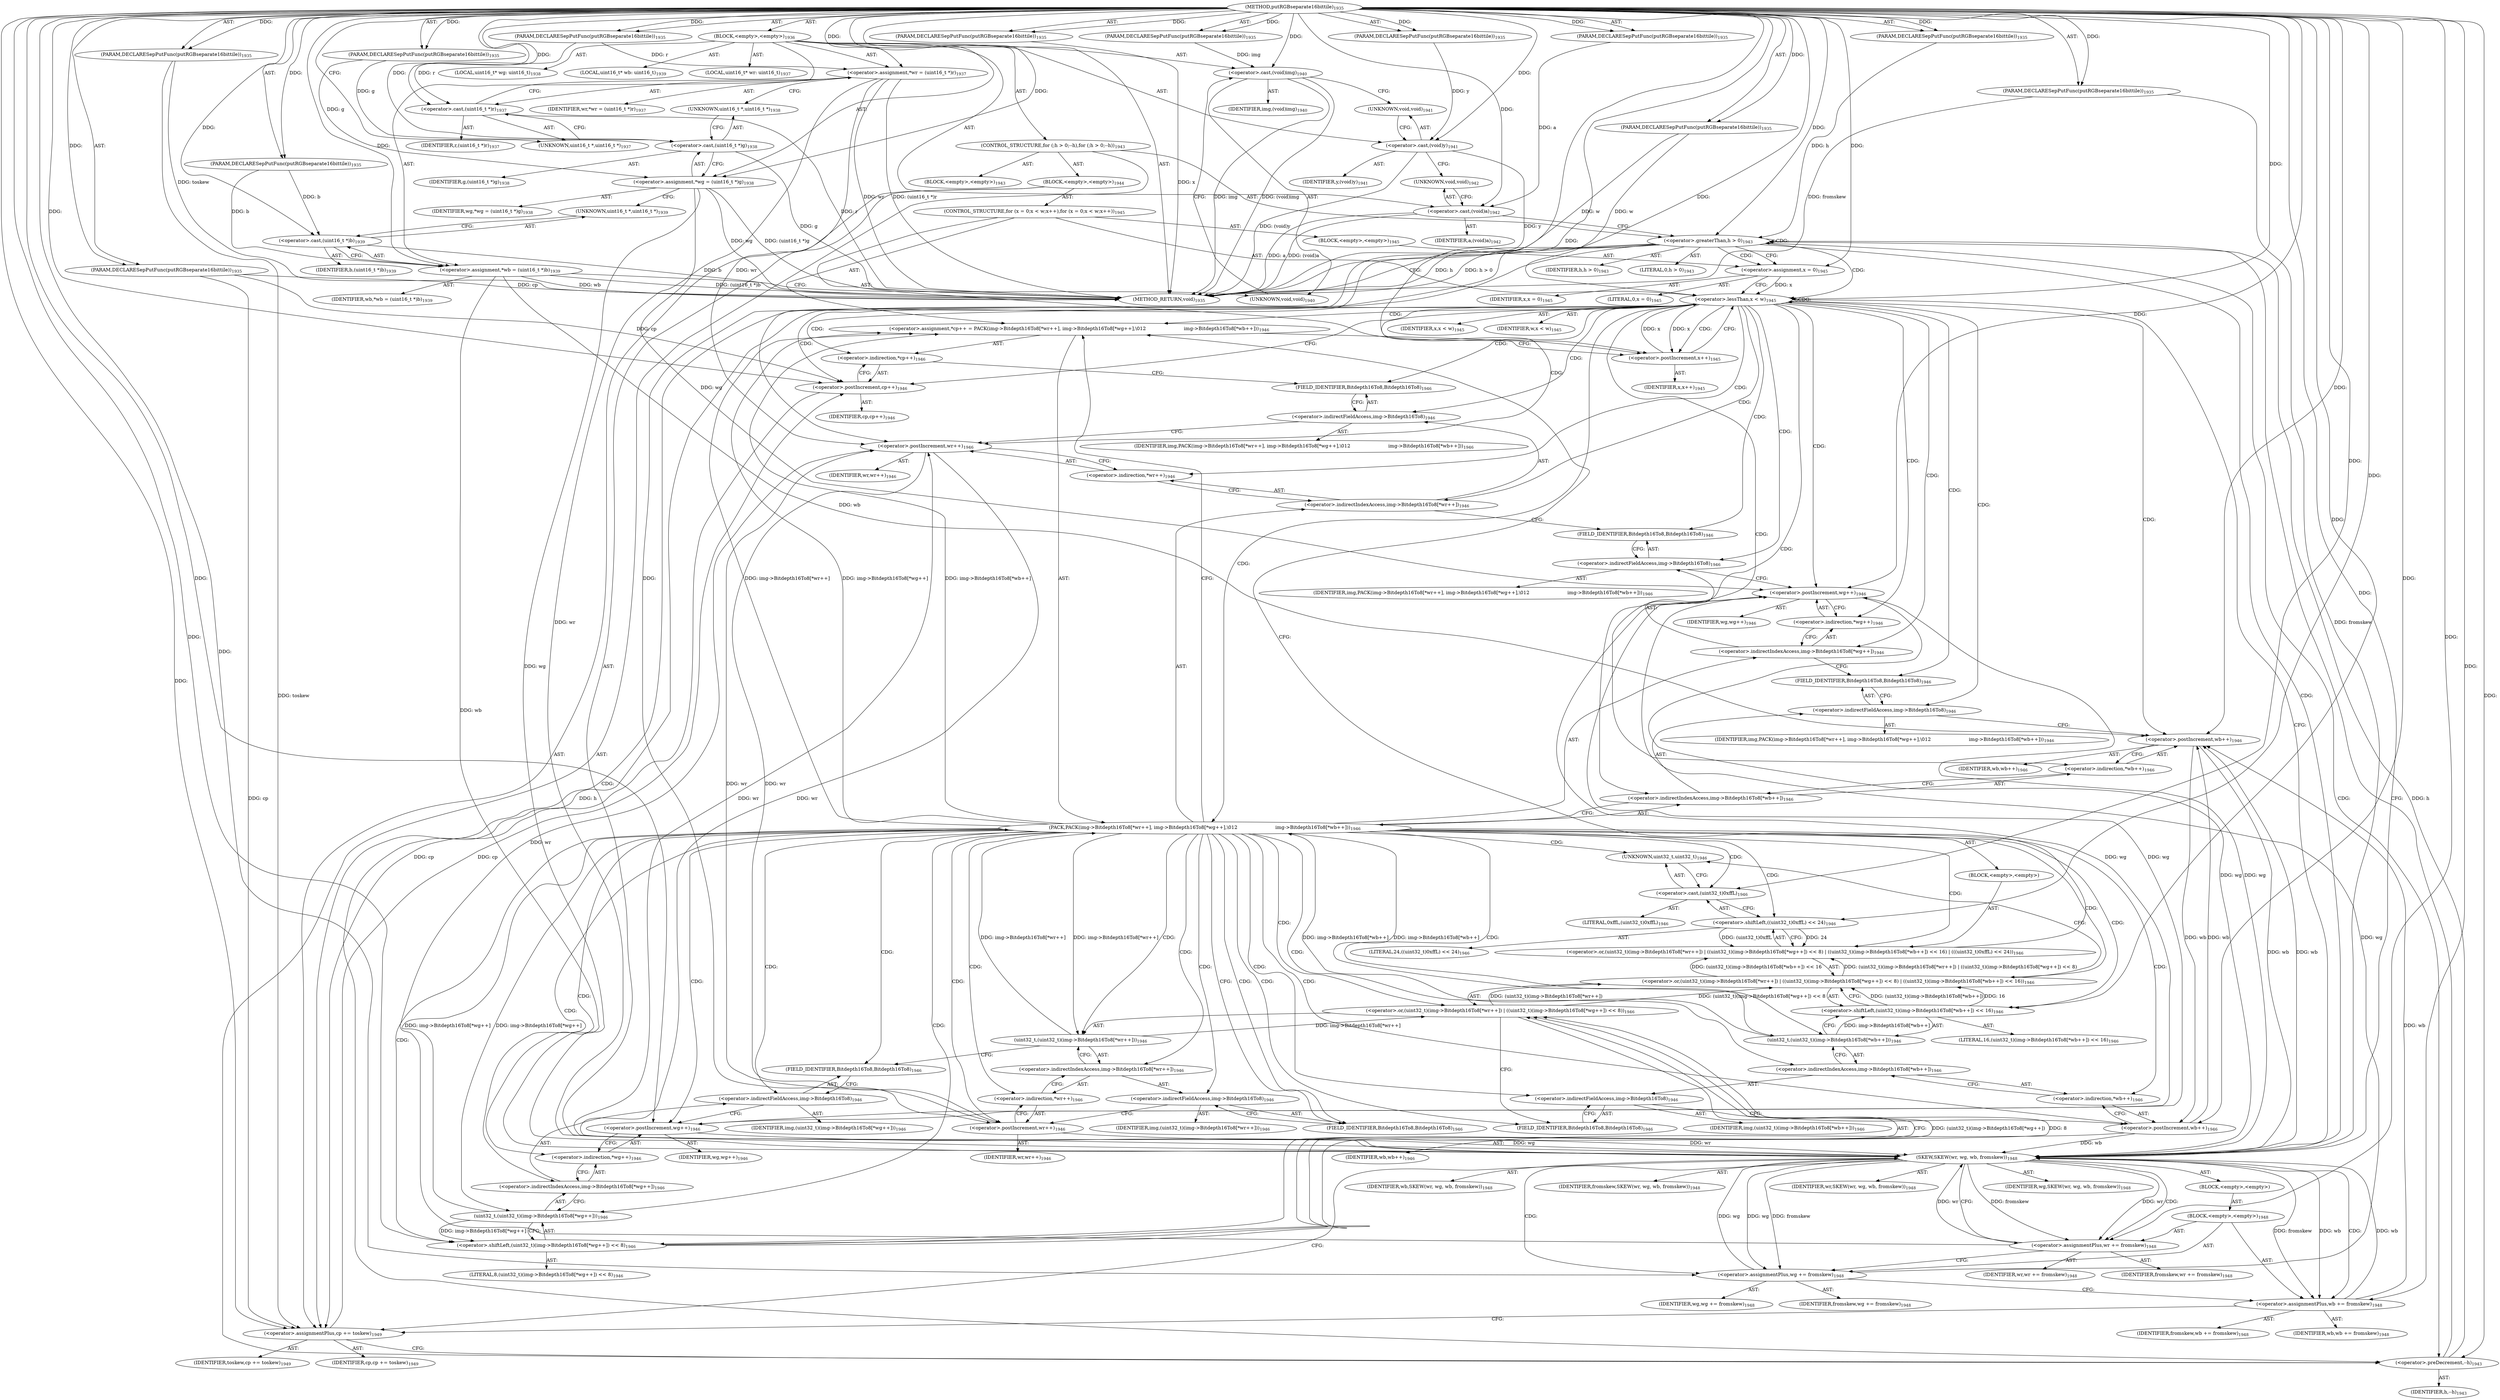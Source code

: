 digraph "putRGBseparate16bittile" {  
"54640" [label = <(METHOD,putRGBseparate16bittile)<SUB>1935</SUB>> ]
"54641" [label = <(PARAM,DECLARESepPutFunc(putRGBseparate16bittile))<SUB>1935</SUB>> ]
"54642" [label = <(PARAM,DECLARESepPutFunc(putRGBseparate16bittile))<SUB>1935</SUB>> ]
"54643" [label = <(PARAM,DECLARESepPutFunc(putRGBseparate16bittile))<SUB>1935</SUB>> ]
"54644" [label = <(PARAM,DECLARESepPutFunc(putRGBseparate16bittile))<SUB>1935</SUB>> ]
"54645" [label = <(PARAM,DECLARESepPutFunc(putRGBseparate16bittile))<SUB>1935</SUB>> ]
"54646" [label = <(PARAM,DECLARESepPutFunc(putRGBseparate16bittile))<SUB>1935</SUB>> ]
"54647" [label = <(PARAM,DECLARESepPutFunc(putRGBseparate16bittile))<SUB>1935</SUB>> ]
"54648" [label = <(PARAM,DECLARESepPutFunc(putRGBseparate16bittile))<SUB>1935</SUB>> ]
"54649" [label = <(PARAM,DECLARESepPutFunc(putRGBseparate16bittile))<SUB>1935</SUB>> ]
"54650" [label = <(PARAM,DECLARESepPutFunc(putRGBseparate16bittile))<SUB>1935</SUB>> ]
"54651" [label = <(PARAM,DECLARESepPutFunc(putRGBseparate16bittile))<SUB>1935</SUB>> ]
"54652" [label = <(PARAM,DECLARESepPutFunc(putRGBseparate16bittile))<SUB>1935</SUB>> ]
"54653" [label = <(BLOCK,&lt;empty&gt;,&lt;empty&gt;)<SUB>1936</SUB>> ]
"54654" [label = <(LOCAL,uint16_t* wr: uint16_t)<SUB>1937</SUB>> ]
"54655" [label = <(&lt;operator&gt;.assignment,*wr = (uint16_t *)r)<SUB>1937</SUB>> ]
"54656" [label = <(IDENTIFIER,wr,*wr = (uint16_t *)r)<SUB>1937</SUB>> ]
"54657" [label = <(&lt;operator&gt;.cast,(uint16_t *)r)<SUB>1937</SUB>> ]
"54658" [label = <(UNKNOWN,uint16_t *,uint16_t *)<SUB>1937</SUB>> ]
"54659" [label = <(IDENTIFIER,r,(uint16_t *)r)<SUB>1937</SUB>> ]
"54660" [label = <(LOCAL,uint16_t* wg: uint16_t)<SUB>1938</SUB>> ]
"54661" [label = <(&lt;operator&gt;.assignment,*wg = (uint16_t *)g)<SUB>1938</SUB>> ]
"54662" [label = <(IDENTIFIER,wg,*wg = (uint16_t *)g)<SUB>1938</SUB>> ]
"54663" [label = <(&lt;operator&gt;.cast,(uint16_t *)g)<SUB>1938</SUB>> ]
"54664" [label = <(UNKNOWN,uint16_t *,uint16_t *)<SUB>1938</SUB>> ]
"54665" [label = <(IDENTIFIER,g,(uint16_t *)g)<SUB>1938</SUB>> ]
"54666" [label = <(LOCAL,uint16_t* wb: uint16_t)<SUB>1939</SUB>> ]
"54667" [label = <(&lt;operator&gt;.assignment,*wb = (uint16_t *)b)<SUB>1939</SUB>> ]
"54668" [label = <(IDENTIFIER,wb,*wb = (uint16_t *)b)<SUB>1939</SUB>> ]
"54669" [label = <(&lt;operator&gt;.cast,(uint16_t *)b)<SUB>1939</SUB>> ]
"54670" [label = <(UNKNOWN,uint16_t *,uint16_t *)<SUB>1939</SUB>> ]
"54671" [label = <(IDENTIFIER,b,(uint16_t *)b)<SUB>1939</SUB>> ]
"54672" [label = <(&lt;operator&gt;.cast,(void)img)<SUB>1940</SUB>> ]
"54673" [label = <(UNKNOWN,void,void)<SUB>1940</SUB>> ]
"54674" [label = <(IDENTIFIER,img,(void)img)<SUB>1940</SUB>> ]
"54675" [label = <(&lt;operator&gt;.cast,(void)y)<SUB>1941</SUB>> ]
"54676" [label = <(UNKNOWN,void,void)<SUB>1941</SUB>> ]
"54677" [label = <(IDENTIFIER,y,(void)y)<SUB>1941</SUB>> ]
"54678" [label = <(&lt;operator&gt;.cast,(void)a)<SUB>1942</SUB>> ]
"54679" [label = <(UNKNOWN,void,void)<SUB>1942</SUB>> ]
"54680" [label = <(IDENTIFIER,a,(void)a)<SUB>1942</SUB>> ]
"54681" [label = <(CONTROL_STRUCTURE,for (;h &gt; 0;--h),for (;h &gt; 0;--h))<SUB>1943</SUB>> ]
"54682" [label = <(BLOCK,&lt;empty&gt;,&lt;empty&gt;)<SUB>1943</SUB>> ]
"54683" [label = <(&lt;operator&gt;.greaterThan,h &gt; 0)<SUB>1943</SUB>> ]
"54684" [label = <(IDENTIFIER,h,h &gt; 0)<SUB>1943</SUB>> ]
"54685" [label = <(LITERAL,0,h &gt; 0)<SUB>1943</SUB>> ]
"54686" [label = <(&lt;operator&gt;.preDecrement,--h)<SUB>1943</SUB>> ]
"54687" [label = <(IDENTIFIER,h,--h)<SUB>1943</SUB>> ]
"54688" [label = <(BLOCK,&lt;empty&gt;,&lt;empty&gt;)<SUB>1944</SUB>> ]
"54689" [label = <(CONTROL_STRUCTURE,for (x = 0;x &lt; w;x++),for (x = 0;x &lt; w;x++))<SUB>1945</SUB>> ]
"54690" [label = <(BLOCK,&lt;empty&gt;,&lt;empty&gt;)<SUB>1945</SUB>> ]
"54691" [label = <(&lt;operator&gt;.assignment,x = 0)<SUB>1945</SUB>> ]
"54692" [label = <(IDENTIFIER,x,x = 0)<SUB>1945</SUB>> ]
"54693" [label = <(LITERAL,0,x = 0)<SUB>1945</SUB>> ]
"54694" [label = <(&lt;operator&gt;.lessThan,x &lt; w)<SUB>1945</SUB>> ]
"54695" [label = <(IDENTIFIER,x,x &lt; w)<SUB>1945</SUB>> ]
"54696" [label = <(IDENTIFIER,w,x &lt; w)<SUB>1945</SUB>> ]
"54697" [label = <(&lt;operator&gt;.postIncrement,x++)<SUB>1945</SUB>> ]
"54698" [label = <(IDENTIFIER,x,x++)<SUB>1945</SUB>> ]
"54699" [label = <(&lt;operator&gt;.assignment,*cp++ = PACK(img-&gt;Bitdepth16To8[*wr++], img-&gt;Bitdepth16To8[*wg++],\012                         img-&gt;Bitdepth16To8[*wb++]))<SUB>1946</SUB>> ]
"54700" [label = <(&lt;operator&gt;.indirection,*cp++)<SUB>1946</SUB>> ]
"54701" [label = <(&lt;operator&gt;.postIncrement,cp++)<SUB>1946</SUB>> ]
"54702" [label = <(IDENTIFIER,cp,cp++)<SUB>1946</SUB>> ]
"54703" [label = <(PACK,PACK(img-&gt;Bitdepth16To8[*wr++], img-&gt;Bitdepth16To8[*wg++],\012                         img-&gt;Bitdepth16To8[*wb++]))<SUB>1946</SUB>> ]
"54704" [label = <(&lt;operator&gt;.indirectIndexAccess,img-&gt;Bitdepth16To8[*wr++])<SUB>1946</SUB>> ]
"54705" [label = <(&lt;operator&gt;.indirectFieldAccess,img-&gt;Bitdepth16To8)<SUB>1946</SUB>> ]
"54706" [label = <(IDENTIFIER,img,PACK(img-&gt;Bitdepth16To8[*wr++], img-&gt;Bitdepth16To8[*wg++],\012                         img-&gt;Bitdepth16To8[*wb++]))<SUB>1946</SUB>> ]
"54707" [label = <(FIELD_IDENTIFIER,Bitdepth16To8,Bitdepth16To8)<SUB>1946</SUB>> ]
"54708" [label = <(&lt;operator&gt;.indirection,*wr++)<SUB>1946</SUB>> ]
"54709" [label = <(&lt;operator&gt;.postIncrement,wr++)<SUB>1946</SUB>> ]
"54710" [label = <(IDENTIFIER,wr,wr++)<SUB>1946</SUB>> ]
"54711" [label = <(&lt;operator&gt;.indirectIndexAccess,img-&gt;Bitdepth16To8[*wg++])<SUB>1946</SUB>> ]
"54712" [label = <(&lt;operator&gt;.indirectFieldAccess,img-&gt;Bitdepth16To8)<SUB>1946</SUB>> ]
"54713" [label = <(IDENTIFIER,img,PACK(img-&gt;Bitdepth16To8[*wr++], img-&gt;Bitdepth16To8[*wg++],\012                         img-&gt;Bitdepth16To8[*wb++]))<SUB>1946</SUB>> ]
"54714" [label = <(FIELD_IDENTIFIER,Bitdepth16To8,Bitdepth16To8)<SUB>1946</SUB>> ]
"54715" [label = <(&lt;operator&gt;.indirection,*wg++)<SUB>1946</SUB>> ]
"54716" [label = <(&lt;operator&gt;.postIncrement,wg++)<SUB>1946</SUB>> ]
"54717" [label = <(IDENTIFIER,wg,wg++)<SUB>1946</SUB>> ]
"54718" [label = <(&lt;operator&gt;.indirectIndexAccess,img-&gt;Bitdepth16To8[*wb++])<SUB>1946</SUB>> ]
"54719" [label = <(&lt;operator&gt;.indirectFieldAccess,img-&gt;Bitdepth16To8)<SUB>1946</SUB>> ]
"54720" [label = <(IDENTIFIER,img,PACK(img-&gt;Bitdepth16To8[*wr++], img-&gt;Bitdepth16To8[*wg++],\012                         img-&gt;Bitdepth16To8[*wb++]))<SUB>1946</SUB>> ]
"54721" [label = <(FIELD_IDENTIFIER,Bitdepth16To8,Bitdepth16To8)<SUB>1946</SUB>> ]
"54722" [label = <(&lt;operator&gt;.indirection,*wb++)<SUB>1946</SUB>> ]
"54723" [label = <(&lt;operator&gt;.postIncrement,wb++)<SUB>1946</SUB>> ]
"54724" [label = <(IDENTIFIER,wb,wb++)<SUB>1946</SUB>> ]
"54725" [label = <(BLOCK,&lt;empty&gt;,&lt;empty&gt;)> ]
"54726" [label = <(&lt;operator&gt;.or,(uint32_t)(img-&gt;Bitdepth16To8[*wr++]) | ((uint32_t)(img-&gt;Bitdepth16To8[*wg++]) &lt;&lt; 8) | ((uint32_t)(img-&gt;Bitdepth16To8[*wb++]) &lt;&lt; 16) | (((uint32_t)0xffL) &lt;&lt; 24))<SUB>1946</SUB>> ]
"54727" [label = <(&lt;operator&gt;.or,(uint32_t)(img-&gt;Bitdepth16To8[*wr++]) | ((uint32_t)(img-&gt;Bitdepth16To8[*wg++]) &lt;&lt; 8) | ((uint32_t)(img-&gt;Bitdepth16To8[*wb++]) &lt;&lt; 16))<SUB>1946</SUB>> ]
"54728" [label = <(&lt;operator&gt;.or,(uint32_t)(img-&gt;Bitdepth16To8[*wr++]) | ((uint32_t)(img-&gt;Bitdepth16To8[*wg++]) &lt;&lt; 8))<SUB>1946</SUB>> ]
"54729" [label = <(uint32_t,(uint32_t)(img-&gt;Bitdepth16To8[*wr++]))<SUB>1946</SUB>> ]
"54730" [label = <(&lt;operator&gt;.indirectIndexAccess,img-&gt;Bitdepth16To8[*wr++])<SUB>1946</SUB>> ]
"54731" [label = <(&lt;operator&gt;.indirectFieldAccess,img-&gt;Bitdepth16To8)<SUB>1946</SUB>> ]
"54732" [label = <(IDENTIFIER,img,(uint32_t)(img-&gt;Bitdepth16To8[*wr++]))<SUB>1946</SUB>> ]
"54733" [label = <(FIELD_IDENTIFIER,Bitdepth16To8,Bitdepth16To8)<SUB>1946</SUB>> ]
"54734" [label = <(&lt;operator&gt;.indirection,*wr++)<SUB>1946</SUB>> ]
"54735" [label = <(&lt;operator&gt;.postIncrement,wr++)<SUB>1946</SUB>> ]
"54736" [label = <(IDENTIFIER,wr,wr++)<SUB>1946</SUB>> ]
"54737" [label = <(&lt;operator&gt;.shiftLeft,(uint32_t)(img-&gt;Bitdepth16To8[*wg++]) &lt;&lt; 8)<SUB>1946</SUB>> ]
"54738" [label = <(uint32_t,(uint32_t)(img-&gt;Bitdepth16To8[*wg++]))<SUB>1946</SUB>> ]
"54739" [label = <(&lt;operator&gt;.indirectIndexAccess,img-&gt;Bitdepth16To8[*wg++])<SUB>1946</SUB>> ]
"54740" [label = <(&lt;operator&gt;.indirectFieldAccess,img-&gt;Bitdepth16To8)<SUB>1946</SUB>> ]
"54741" [label = <(IDENTIFIER,img,(uint32_t)(img-&gt;Bitdepth16To8[*wg++]))<SUB>1946</SUB>> ]
"54742" [label = <(FIELD_IDENTIFIER,Bitdepth16To8,Bitdepth16To8)<SUB>1946</SUB>> ]
"54743" [label = <(&lt;operator&gt;.indirection,*wg++)<SUB>1946</SUB>> ]
"54744" [label = <(&lt;operator&gt;.postIncrement,wg++)<SUB>1946</SUB>> ]
"54745" [label = <(IDENTIFIER,wg,wg++)<SUB>1946</SUB>> ]
"54746" [label = <(LITERAL,8,(uint32_t)(img-&gt;Bitdepth16To8[*wg++]) &lt;&lt; 8)<SUB>1946</SUB>> ]
"54747" [label = <(&lt;operator&gt;.shiftLeft,(uint32_t)(img-&gt;Bitdepth16To8[*wb++]) &lt;&lt; 16)<SUB>1946</SUB>> ]
"54748" [label = <(uint32_t,(uint32_t)(img-&gt;Bitdepth16To8[*wb++]))<SUB>1946</SUB>> ]
"54749" [label = <(&lt;operator&gt;.indirectIndexAccess,img-&gt;Bitdepth16To8[*wb++])<SUB>1946</SUB>> ]
"54750" [label = <(&lt;operator&gt;.indirectFieldAccess,img-&gt;Bitdepth16To8)<SUB>1946</SUB>> ]
"54751" [label = <(IDENTIFIER,img,(uint32_t)(img-&gt;Bitdepth16To8[*wb++]))<SUB>1946</SUB>> ]
"54752" [label = <(FIELD_IDENTIFIER,Bitdepth16To8,Bitdepth16To8)<SUB>1946</SUB>> ]
"54753" [label = <(&lt;operator&gt;.indirection,*wb++)<SUB>1946</SUB>> ]
"54754" [label = <(&lt;operator&gt;.postIncrement,wb++)<SUB>1946</SUB>> ]
"54755" [label = <(IDENTIFIER,wb,wb++)<SUB>1946</SUB>> ]
"54756" [label = <(LITERAL,16,(uint32_t)(img-&gt;Bitdepth16To8[*wb++]) &lt;&lt; 16)<SUB>1946</SUB>> ]
"54757" [label = <(&lt;operator&gt;.shiftLeft,((uint32_t)0xffL) &lt;&lt; 24)<SUB>1946</SUB>> ]
"54758" [label = <(&lt;operator&gt;.cast,(uint32_t)0xffL)<SUB>1946</SUB>> ]
"54759" [label = <(UNKNOWN,uint32_t,uint32_t)<SUB>1946</SUB>> ]
"54760" [label = <(LITERAL,0xffL,(uint32_t)0xffL)<SUB>1946</SUB>> ]
"54761" [label = <(LITERAL,24,((uint32_t)0xffL) &lt;&lt; 24)<SUB>1946</SUB>> ]
"54762" [label = <(SKEW,SKEW(wr, wg, wb, fromskew))<SUB>1948</SUB>> ]
"54763" [label = <(IDENTIFIER,wr,SKEW(wr, wg, wb, fromskew))<SUB>1948</SUB>> ]
"54764" [label = <(IDENTIFIER,wg,SKEW(wr, wg, wb, fromskew))<SUB>1948</SUB>> ]
"54765" [label = <(IDENTIFIER,wb,SKEW(wr, wg, wb, fromskew))<SUB>1948</SUB>> ]
"54766" [label = <(IDENTIFIER,fromskew,SKEW(wr, wg, wb, fromskew))<SUB>1948</SUB>> ]
"54767" [label = <(BLOCK,&lt;empty&gt;,&lt;empty&gt;)> ]
"54768" [label = <(BLOCK,&lt;empty&gt;,&lt;empty&gt;)<SUB>1948</SUB>> ]
"54769" [label = <(&lt;operator&gt;.assignmentPlus,wr += fromskew)<SUB>1948</SUB>> ]
"54770" [label = <(IDENTIFIER,wr,wr += fromskew)<SUB>1948</SUB>> ]
"54771" [label = <(IDENTIFIER,fromskew,wr += fromskew)<SUB>1948</SUB>> ]
"54772" [label = <(&lt;operator&gt;.assignmentPlus,wg += fromskew)<SUB>1948</SUB>> ]
"54773" [label = <(IDENTIFIER,wg,wg += fromskew)<SUB>1948</SUB>> ]
"54774" [label = <(IDENTIFIER,fromskew,wg += fromskew)<SUB>1948</SUB>> ]
"54775" [label = <(&lt;operator&gt;.assignmentPlus,wb += fromskew)<SUB>1948</SUB>> ]
"54776" [label = <(IDENTIFIER,wb,wb += fromskew)<SUB>1948</SUB>> ]
"54777" [label = <(IDENTIFIER,fromskew,wb += fromskew)<SUB>1948</SUB>> ]
"54778" [label = <(&lt;operator&gt;.assignmentPlus,cp += toskew)<SUB>1949</SUB>> ]
"54779" [label = <(IDENTIFIER,cp,cp += toskew)<SUB>1949</SUB>> ]
"54780" [label = <(IDENTIFIER,toskew,cp += toskew)<SUB>1949</SUB>> ]
"54781" [label = <(METHOD_RETURN,void)<SUB>1935</SUB>> ]
  "54640" -> "54641"  [ label = "AST: "] 
  "54640" -> "54642"  [ label = "AST: "] 
  "54640" -> "54643"  [ label = "AST: "] 
  "54640" -> "54644"  [ label = "AST: "] 
  "54640" -> "54645"  [ label = "AST: "] 
  "54640" -> "54646"  [ label = "AST: "] 
  "54640" -> "54647"  [ label = "AST: "] 
  "54640" -> "54648"  [ label = "AST: "] 
  "54640" -> "54649"  [ label = "AST: "] 
  "54640" -> "54650"  [ label = "AST: "] 
  "54640" -> "54651"  [ label = "AST: "] 
  "54640" -> "54652"  [ label = "AST: "] 
  "54640" -> "54653"  [ label = "AST: "] 
  "54640" -> "54781"  [ label = "AST: "] 
  "54653" -> "54654"  [ label = "AST: "] 
  "54653" -> "54655"  [ label = "AST: "] 
  "54653" -> "54660"  [ label = "AST: "] 
  "54653" -> "54661"  [ label = "AST: "] 
  "54653" -> "54666"  [ label = "AST: "] 
  "54653" -> "54667"  [ label = "AST: "] 
  "54653" -> "54672"  [ label = "AST: "] 
  "54653" -> "54675"  [ label = "AST: "] 
  "54653" -> "54678"  [ label = "AST: "] 
  "54653" -> "54681"  [ label = "AST: "] 
  "54655" -> "54656"  [ label = "AST: "] 
  "54655" -> "54657"  [ label = "AST: "] 
  "54657" -> "54658"  [ label = "AST: "] 
  "54657" -> "54659"  [ label = "AST: "] 
  "54661" -> "54662"  [ label = "AST: "] 
  "54661" -> "54663"  [ label = "AST: "] 
  "54663" -> "54664"  [ label = "AST: "] 
  "54663" -> "54665"  [ label = "AST: "] 
  "54667" -> "54668"  [ label = "AST: "] 
  "54667" -> "54669"  [ label = "AST: "] 
  "54669" -> "54670"  [ label = "AST: "] 
  "54669" -> "54671"  [ label = "AST: "] 
  "54672" -> "54673"  [ label = "AST: "] 
  "54672" -> "54674"  [ label = "AST: "] 
  "54675" -> "54676"  [ label = "AST: "] 
  "54675" -> "54677"  [ label = "AST: "] 
  "54678" -> "54679"  [ label = "AST: "] 
  "54678" -> "54680"  [ label = "AST: "] 
  "54681" -> "54682"  [ label = "AST: "] 
  "54681" -> "54683"  [ label = "AST: "] 
  "54681" -> "54686"  [ label = "AST: "] 
  "54681" -> "54688"  [ label = "AST: "] 
  "54683" -> "54684"  [ label = "AST: "] 
  "54683" -> "54685"  [ label = "AST: "] 
  "54686" -> "54687"  [ label = "AST: "] 
  "54688" -> "54689"  [ label = "AST: "] 
  "54688" -> "54762"  [ label = "AST: "] 
  "54688" -> "54778"  [ label = "AST: "] 
  "54689" -> "54690"  [ label = "AST: "] 
  "54689" -> "54694"  [ label = "AST: "] 
  "54689" -> "54697"  [ label = "AST: "] 
  "54689" -> "54699"  [ label = "AST: "] 
  "54690" -> "54691"  [ label = "AST: "] 
  "54691" -> "54692"  [ label = "AST: "] 
  "54691" -> "54693"  [ label = "AST: "] 
  "54694" -> "54695"  [ label = "AST: "] 
  "54694" -> "54696"  [ label = "AST: "] 
  "54697" -> "54698"  [ label = "AST: "] 
  "54699" -> "54700"  [ label = "AST: "] 
  "54699" -> "54703"  [ label = "AST: "] 
  "54700" -> "54701"  [ label = "AST: "] 
  "54701" -> "54702"  [ label = "AST: "] 
  "54703" -> "54704"  [ label = "AST: "] 
  "54703" -> "54711"  [ label = "AST: "] 
  "54703" -> "54718"  [ label = "AST: "] 
  "54703" -> "54725"  [ label = "AST: "] 
  "54704" -> "54705"  [ label = "AST: "] 
  "54704" -> "54708"  [ label = "AST: "] 
  "54705" -> "54706"  [ label = "AST: "] 
  "54705" -> "54707"  [ label = "AST: "] 
  "54708" -> "54709"  [ label = "AST: "] 
  "54709" -> "54710"  [ label = "AST: "] 
  "54711" -> "54712"  [ label = "AST: "] 
  "54711" -> "54715"  [ label = "AST: "] 
  "54712" -> "54713"  [ label = "AST: "] 
  "54712" -> "54714"  [ label = "AST: "] 
  "54715" -> "54716"  [ label = "AST: "] 
  "54716" -> "54717"  [ label = "AST: "] 
  "54718" -> "54719"  [ label = "AST: "] 
  "54718" -> "54722"  [ label = "AST: "] 
  "54719" -> "54720"  [ label = "AST: "] 
  "54719" -> "54721"  [ label = "AST: "] 
  "54722" -> "54723"  [ label = "AST: "] 
  "54723" -> "54724"  [ label = "AST: "] 
  "54725" -> "54726"  [ label = "AST: "] 
  "54726" -> "54727"  [ label = "AST: "] 
  "54726" -> "54757"  [ label = "AST: "] 
  "54727" -> "54728"  [ label = "AST: "] 
  "54727" -> "54747"  [ label = "AST: "] 
  "54728" -> "54729"  [ label = "AST: "] 
  "54728" -> "54737"  [ label = "AST: "] 
  "54729" -> "54730"  [ label = "AST: "] 
  "54730" -> "54731"  [ label = "AST: "] 
  "54730" -> "54734"  [ label = "AST: "] 
  "54731" -> "54732"  [ label = "AST: "] 
  "54731" -> "54733"  [ label = "AST: "] 
  "54734" -> "54735"  [ label = "AST: "] 
  "54735" -> "54736"  [ label = "AST: "] 
  "54737" -> "54738"  [ label = "AST: "] 
  "54737" -> "54746"  [ label = "AST: "] 
  "54738" -> "54739"  [ label = "AST: "] 
  "54739" -> "54740"  [ label = "AST: "] 
  "54739" -> "54743"  [ label = "AST: "] 
  "54740" -> "54741"  [ label = "AST: "] 
  "54740" -> "54742"  [ label = "AST: "] 
  "54743" -> "54744"  [ label = "AST: "] 
  "54744" -> "54745"  [ label = "AST: "] 
  "54747" -> "54748"  [ label = "AST: "] 
  "54747" -> "54756"  [ label = "AST: "] 
  "54748" -> "54749"  [ label = "AST: "] 
  "54749" -> "54750"  [ label = "AST: "] 
  "54749" -> "54753"  [ label = "AST: "] 
  "54750" -> "54751"  [ label = "AST: "] 
  "54750" -> "54752"  [ label = "AST: "] 
  "54753" -> "54754"  [ label = "AST: "] 
  "54754" -> "54755"  [ label = "AST: "] 
  "54757" -> "54758"  [ label = "AST: "] 
  "54757" -> "54761"  [ label = "AST: "] 
  "54758" -> "54759"  [ label = "AST: "] 
  "54758" -> "54760"  [ label = "AST: "] 
  "54762" -> "54763"  [ label = "AST: "] 
  "54762" -> "54764"  [ label = "AST: "] 
  "54762" -> "54765"  [ label = "AST: "] 
  "54762" -> "54766"  [ label = "AST: "] 
  "54762" -> "54767"  [ label = "AST: "] 
  "54767" -> "54768"  [ label = "AST: "] 
  "54768" -> "54769"  [ label = "AST: "] 
  "54768" -> "54772"  [ label = "AST: "] 
  "54768" -> "54775"  [ label = "AST: "] 
  "54769" -> "54770"  [ label = "AST: "] 
  "54769" -> "54771"  [ label = "AST: "] 
  "54772" -> "54773"  [ label = "AST: "] 
  "54772" -> "54774"  [ label = "AST: "] 
  "54775" -> "54776"  [ label = "AST: "] 
  "54775" -> "54777"  [ label = "AST: "] 
  "54778" -> "54779"  [ label = "AST: "] 
  "54778" -> "54780"  [ label = "AST: "] 
  "54655" -> "54664"  [ label = "CFG: "] 
  "54661" -> "54670"  [ label = "CFG: "] 
  "54667" -> "54673"  [ label = "CFG: "] 
  "54672" -> "54676"  [ label = "CFG: "] 
  "54675" -> "54679"  [ label = "CFG: "] 
  "54678" -> "54683"  [ label = "CFG: "] 
  "54657" -> "54655"  [ label = "CFG: "] 
  "54663" -> "54661"  [ label = "CFG: "] 
  "54669" -> "54667"  [ label = "CFG: "] 
  "54673" -> "54672"  [ label = "CFG: "] 
  "54676" -> "54675"  [ label = "CFG: "] 
  "54679" -> "54678"  [ label = "CFG: "] 
  "54683" -> "54781"  [ label = "CFG: "] 
  "54683" -> "54691"  [ label = "CFG: "] 
  "54686" -> "54683"  [ label = "CFG: "] 
  "54658" -> "54657"  [ label = "CFG: "] 
  "54664" -> "54663"  [ label = "CFG: "] 
  "54670" -> "54669"  [ label = "CFG: "] 
  "54762" -> "54769"  [ label = "CFG: "] 
  "54762" -> "54778"  [ label = "CFG: "] 
  "54778" -> "54686"  [ label = "CFG: "] 
  "54694" -> "54701"  [ label = "CFG: "] 
  "54694" -> "54762"  [ label = "CFG: "] 
  "54697" -> "54694"  [ label = "CFG: "] 
  "54699" -> "54697"  [ label = "CFG: "] 
  "54691" -> "54694"  [ label = "CFG: "] 
  "54700" -> "54707"  [ label = "CFG: "] 
  "54703" -> "54699"  [ label = "CFG: "] 
  "54703" -> "54733"  [ label = "CFG: "] 
  "54701" -> "54700"  [ label = "CFG: "] 
  "54704" -> "54714"  [ label = "CFG: "] 
  "54711" -> "54721"  [ label = "CFG: "] 
  "54718" -> "54703"  [ label = "CFG: "] 
  "54769" -> "54772"  [ label = "CFG: "] 
  "54772" -> "54775"  [ label = "CFG: "] 
  "54775" -> "54778"  [ label = "CFG: "] 
  "54705" -> "54709"  [ label = "CFG: "] 
  "54708" -> "54704"  [ label = "CFG: "] 
  "54712" -> "54716"  [ label = "CFG: "] 
  "54715" -> "54711"  [ label = "CFG: "] 
  "54719" -> "54723"  [ label = "CFG: "] 
  "54722" -> "54718"  [ label = "CFG: "] 
  "54726" -> "54699"  [ label = "CFG: "] 
  "54707" -> "54705"  [ label = "CFG: "] 
  "54709" -> "54708"  [ label = "CFG: "] 
  "54714" -> "54712"  [ label = "CFG: "] 
  "54716" -> "54715"  [ label = "CFG: "] 
  "54721" -> "54719"  [ label = "CFG: "] 
  "54723" -> "54722"  [ label = "CFG: "] 
  "54727" -> "54759"  [ label = "CFG: "] 
  "54757" -> "54726"  [ label = "CFG: "] 
  "54728" -> "54752"  [ label = "CFG: "] 
  "54747" -> "54727"  [ label = "CFG: "] 
  "54758" -> "54757"  [ label = "CFG: "] 
  "54729" -> "54742"  [ label = "CFG: "] 
  "54737" -> "54728"  [ label = "CFG: "] 
  "54748" -> "54747"  [ label = "CFG: "] 
  "54759" -> "54758"  [ label = "CFG: "] 
  "54730" -> "54729"  [ label = "CFG: "] 
  "54738" -> "54737"  [ label = "CFG: "] 
  "54749" -> "54748"  [ label = "CFG: "] 
  "54731" -> "54735"  [ label = "CFG: "] 
  "54734" -> "54730"  [ label = "CFG: "] 
  "54739" -> "54738"  [ label = "CFG: "] 
  "54750" -> "54754"  [ label = "CFG: "] 
  "54753" -> "54749"  [ label = "CFG: "] 
  "54733" -> "54731"  [ label = "CFG: "] 
  "54735" -> "54734"  [ label = "CFG: "] 
  "54740" -> "54744"  [ label = "CFG: "] 
  "54743" -> "54739"  [ label = "CFG: "] 
  "54752" -> "54750"  [ label = "CFG: "] 
  "54754" -> "54753"  [ label = "CFG: "] 
  "54742" -> "54740"  [ label = "CFG: "] 
  "54744" -> "54743"  [ label = "CFG: "] 
  "54640" -> "54658"  [ label = "CFG: "] 
  "54642" -> "54781"  [ label = "DDG: cp"] 
  "54643" -> "54781"  [ label = "DDG: x"] 
  "54645" -> "54781"  [ label = "DDG: w"] 
  "54647" -> "54781"  [ label = "DDG: fromskew"] 
  "54648" -> "54781"  [ label = "DDG: toskew"] 
  "54655" -> "54781"  [ label = "DDG: wr"] 
  "54657" -> "54781"  [ label = "DDG: r"] 
  "54655" -> "54781"  [ label = "DDG: (uint16_t *)r"] 
  "54661" -> "54781"  [ label = "DDG: wg"] 
  "54663" -> "54781"  [ label = "DDG: g"] 
  "54661" -> "54781"  [ label = "DDG: (uint16_t *)g"] 
  "54667" -> "54781"  [ label = "DDG: wb"] 
  "54669" -> "54781"  [ label = "DDG: b"] 
  "54667" -> "54781"  [ label = "DDG: (uint16_t *)b"] 
  "54672" -> "54781"  [ label = "DDG: img"] 
  "54672" -> "54781"  [ label = "DDG: (void)img"] 
  "54675" -> "54781"  [ label = "DDG: y"] 
  "54675" -> "54781"  [ label = "DDG: (void)y"] 
  "54678" -> "54781"  [ label = "DDG: a"] 
  "54678" -> "54781"  [ label = "DDG: (void)a"] 
  "54683" -> "54781"  [ label = "DDG: h"] 
  "54683" -> "54781"  [ label = "DDG: h &gt; 0"] 
  "54640" -> "54641"  [ label = "DDG: "] 
  "54640" -> "54642"  [ label = "DDG: "] 
  "54640" -> "54643"  [ label = "DDG: "] 
  "54640" -> "54644"  [ label = "DDG: "] 
  "54640" -> "54645"  [ label = "DDG: "] 
  "54640" -> "54646"  [ label = "DDG: "] 
  "54640" -> "54647"  [ label = "DDG: "] 
  "54640" -> "54648"  [ label = "DDG: "] 
  "54640" -> "54649"  [ label = "DDG: "] 
  "54640" -> "54650"  [ label = "DDG: "] 
  "54640" -> "54651"  [ label = "DDG: "] 
  "54640" -> "54652"  [ label = "DDG: "] 
  "54649" -> "54655"  [ label = "DDG: r"] 
  "54640" -> "54655"  [ label = "DDG: "] 
  "54650" -> "54661"  [ label = "DDG: g"] 
  "54640" -> "54661"  [ label = "DDG: "] 
  "54651" -> "54667"  [ label = "DDG: b"] 
  "54640" -> "54667"  [ label = "DDG: "] 
  "54641" -> "54672"  [ label = "DDG: img"] 
  "54640" -> "54672"  [ label = "DDG: "] 
  "54644" -> "54675"  [ label = "DDG: y"] 
  "54640" -> "54675"  [ label = "DDG: "] 
  "54652" -> "54678"  [ label = "DDG: a"] 
  "54640" -> "54678"  [ label = "DDG: "] 
  "54649" -> "54657"  [ label = "DDG: r"] 
  "54640" -> "54657"  [ label = "DDG: "] 
  "54650" -> "54663"  [ label = "DDG: g"] 
  "54640" -> "54663"  [ label = "DDG: "] 
  "54651" -> "54669"  [ label = "DDG: b"] 
  "54640" -> "54669"  [ label = "DDG: "] 
  "54686" -> "54683"  [ label = "DDG: h"] 
  "54646" -> "54683"  [ label = "DDG: h"] 
  "54640" -> "54683"  [ label = "DDG: "] 
  "54683" -> "54686"  [ label = "DDG: h"] 
  "54640" -> "54686"  [ label = "DDG: "] 
  "54648" -> "54778"  [ label = "DDG: toskew"] 
  "54640" -> "54778"  [ label = "DDG: "] 
  "54703" -> "54699"  [ label = "DDG: img-&gt;Bitdepth16To8[*wr++]"] 
  "54703" -> "54699"  [ label = "DDG: img-&gt;Bitdepth16To8[*wg++]"] 
  "54703" -> "54699"  [ label = "DDG: img-&gt;Bitdepth16To8[*wb++]"] 
  "54655" -> "54762"  [ label = "DDG: wr"] 
  "54769" -> "54762"  [ label = "DDG: wr"] 
  "54709" -> "54762"  [ label = "DDG: wr"] 
  "54735" -> "54762"  [ label = "DDG: wr"] 
  "54640" -> "54762"  [ label = "DDG: "] 
  "54661" -> "54762"  [ label = "DDG: wg"] 
  "54772" -> "54762"  [ label = "DDG: wg"] 
  "54716" -> "54762"  [ label = "DDG: wg"] 
  "54744" -> "54762"  [ label = "DDG: wg"] 
  "54667" -> "54762"  [ label = "DDG: wb"] 
  "54775" -> "54762"  [ label = "DDG: wb"] 
  "54723" -> "54762"  [ label = "DDG: wb"] 
  "54754" -> "54762"  [ label = "DDG: wb"] 
  "54647" -> "54762"  [ label = "DDG: fromskew"] 
  "54701" -> "54778"  [ label = "DDG: cp"] 
  "54642" -> "54778"  [ label = "DDG: cp"] 
  "54640" -> "54691"  [ label = "DDG: "] 
  "54691" -> "54694"  [ label = "DDG: x"] 
  "54697" -> "54694"  [ label = "DDG: x"] 
  "54640" -> "54694"  [ label = "DDG: "] 
  "54645" -> "54694"  [ label = "DDG: w"] 
  "54694" -> "54697"  [ label = "DDG: x"] 
  "54640" -> "54697"  [ label = "DDG: "] 
  "54729" -> "54703"  [ label = "DDG: img-&gt;Bitdepth16To8[*wr++]"] 
  "54738" -> "54703"  [ label = "DDG: img-&gt;Bitdepth16To8[*wg++]"] 
  "54748" -> "54703"  [ label = "DDG: img-&gt;Bitdepth16To8[*wb++]"] 
  "54762" -> "54769"  [ label = "DDG: fromskew"] 
  "54640" -> "54769"  [ label = "DDG: "] 
  "54640" -> "54772"  [ label = "DDG: "] 
  "54762" -> "54772"  [ label = "DDG: fromskew"] 
  "54640" -> "54775"  [ label = "DDG: "] 
  "54762" -> "54775"  [ label = "DDG: fromskew"] 
  "54778" -> "54701"  [ label = "DDG: cp"] 
  "54642" -> "54701"  [ label = "DDG: cp"] 
  "54640" -> "54701"  [ label = "DDG: "] 
  "54762" -> "54769"  [ label = "DDG: wr"] 
  "54762" -> "54772"  [ label = "DDG: wg"] 
  "54762" -> "54775"  [ label = "DDG: wb"] 
  "54727" -> "54726"  [ label = "DDG: (uint32_t)(img-&gt;Bitdepth16To8[*wr++]) | ((uint32_t)(img-&gt;Bitdepth16To8[*wg++]) &lt;&lt; 8)"] 
  "54727" -> "54726"  [ label = "DDG: (uint32_t)(img-&gt;Bitdepth16To8[*wb++]) &lt;&lt; 16"] 
  "54757" -> "54726"  [ label = "DDG: (uint32_t)0xffL"] 
  "54757" -> "54726"  [ label = "DDG: 24"] 
  "54655" -> "54709"  [ label = "DDG: wr"] 
  "54762" -> "54709"  [ label = "DDG: wr"] 
  "54769" -> "54709"  [ label = "DDG: wr"] 
  "54735" -> "54709"  [ label = "DDG: wr"] 
  "54640" -> "54709"  [ label = "DDG: "] 
  "54661" -> "54716"  [ label = "DDG: wg"] 
  "54762" -> "54716"  [ label = "DDG: wg"] 
  "54772" -> "54716"  [ label = "DDG: wg"] 
  "54744" -> "54716"  [ label = "DDG: wg"] 
  "54640" -> "54716"  [ label = "DDG: "] 
  "54667" -> "54723"  [ label = "DDG: wb"] 
  "54762" -> "54723"  [ label = "DDG: wb"] 
  "54775" -> "54723"  [ label = "DDG: wb"] 
  "54754" -> "54723"  [ label = "DDG: wb"] 
  "54640" -> "54723"  [ label = "DDG: "] 
  "54728" -> "54727"  [ label = "DDG: (uint32_t)(img-&gt;Bitdepth16To8[*wr++])"] 
  "54728" -> "54727"  [ label = "DDG: (uint32_t)(img-&gt;Bitdepth16To8[*wg++]) &lt;&lt; 8"] 
  "54747" -> "54727"  [ label = "DDG: (uint32_t)(img-&gt;Bitdepth16To8[*wb++])"] 
  "54747" -> "54727"  [ label = "DDG: 16"] 
  "54640" -> "54757"  [ label = "DDG: "] 
  "54729" -> "54728"  [ label = "DDG: img-&gt;Bitdepth16To8[*wr++]"] 
  "54737" -> "54728"  [ label = "DDG: (uint32_t)(img-&gt;Bitdepth16To8[*wg++])"] 
  "54737" -> "54728"  [ label = "DDG: 8"] 
  "54748" -> "54747"  [ label = "DDG: img-&gt;Bitdepth16To8[*wb++]"] 
  "54640" -> "54747"  [ label = "DDG: "] 
  "54640" -> "54758"  [ label = "DDG: "] 
  "54703" -> "54729"  [ label = "DDG: img-&gt;Bitdepth16To8[*wr++]"] 
  "54738" -> "54737"  [ label = "DDG: img-&gt;Bitdepth16To8[*wg++]"] 
  "54640" -> "54737"  [ label = "DDG: "] 
  "54703" -> "54748"  [ label = "DDG: img-&gt;Bitdepth16To8[*wb++]"] 
  "54703" -> "54738"  [ label = "DDG: img-&gt;Bitdepth16To8[*wg++]"] 
  "54709" -> "54735"  [ label = "DDG: wr"] 
  "54640" -> "54735"  [ label = "DDG: "] 
  "54723" -> "54754"  [ label = "DDG: wb"] 
  "54640" -> "54754"  [ label = "DDG: "] 
  "54716" -> "54744"  [ label = "DDG: wg"] 
  "54640" -> "54744"  [ label = "DDG: "] 
  "54683" -> "54778"  [ label = "CDG: "] 
  "54683" -> "54683"  [ label = "CDG: "] 
  "54683" -> "54694"  [ label = "CDG: "] 
  "54683" -> "54762"  [ label = "CDG: "] 
  "54683" -> "54691"  [ label = "CDG: "] 
  "54683" -> "54686"  [ label = "CDG: "] 
  "54762" -> "54769"  [ label = "CDG: "] 
  "54762" -> "54775"  [ label = "CDG: "] 
  "54762" -> "54772"  [ label = "CDG: "] 
  "54694" -> "54721"  [ label = "CDG: "] 
  "54694" -> "54705"  [ label = "CDG: "] 
  "54694" -> "54697"  [ label = "CDG: "] 
  "54694" -> "54699"  [ label = "CDG: "] 
  "54694" -> "54722"  [ label = "CDG: "] 
  "54694" -> "54694"  [ label = "CDG: "] 
  "54694" -> "54711"  [ label = "CDG: "] 
  "54694" -> "54709"  [ label = "CDG: "] 
  "54694" -> "54714"  [ label = "CDG: "] 
  "54694" -> "54718"  [ label = "CDG: "] 
  "54694" -> "54723"  [ label = "CDG: "] 
  "54694" -> "54701"  [ label = "CDG: "] 
  "54694" -> "54716"  [ label = "CDG: "] 
  "54694" -> "54715"  [ label = "CDG: "] 
  "54694" -> "54707"  [ label = "CDG: "] 
  "54694" -> "54700"  [ label = "CDG: "] 
  "54694" -> "54704"  [ label = "CDG: "] 
  "54694" -> "54703"  [ label = "CDG: "] 
  "54694" -> "54712"  [ label = "CDG: "] 
  "54694" -> "54708"  [ label = "CDG: "] 
  "54694" -> "54719"  [ label = "CDG: "] 
  "54703" -> "54753"  [ label = "CDG: "] 
  "54703" -> "54744"  [ label = "CDG: "] 
  "54703" -> "54752"  [ label = "CDG: "] 
  "54703" -> "54731"  [ label = "CDG: "] 
  "54703" -> "54757"  [ label = "CDG: "] 
  "54703" -> "54726"  [ label = "CDG: "] 
  "54703" -> "54730"  [ label = "CDG: "] 
  "54703" -> "54729"  [ label = "CDG: "] 
  "54703" -> "54728"  [ label = "CDG: "] 
  "54703" -> "54739"  [ label = "CDG: "] 
  "54703" -> "54743"  [ label = "CDG: "] 
  "54703" -> "54758"  [ label = "CDG: "] 
  "54703" -> "54740"  [ label = "CDG: "] 
  "54703" -> "54748"  [ label = "CDG: "] 
  "54703" -> "54735"  [ label = "CDG: "] 
  "54703" -> "54737"  [ label = "CDG: "] 
  "54703" -> "54742"  [ label = "CDG: "] 
  "54703" -> "54754"  [ label = "CDG: "] 
  "54703" -> "54734"  [ label = "CDG: "] 
  "54703" -> "54749"  [ label = "CDG: "] 
  "54703" -> "54747"  [ label = "CDG: "] 
  "54703" -> "54738"  [ label = "CDG: "] 
  "54703" -> "54733"  [ label = "CDG: "] 
  "54703" -> "54750"  [ label = "CDG: "] 
  "54703" -> "54727"  [ label = "CDG: "] 
  "54703" -> "54759"  [ label = "CDG: "] 
}
